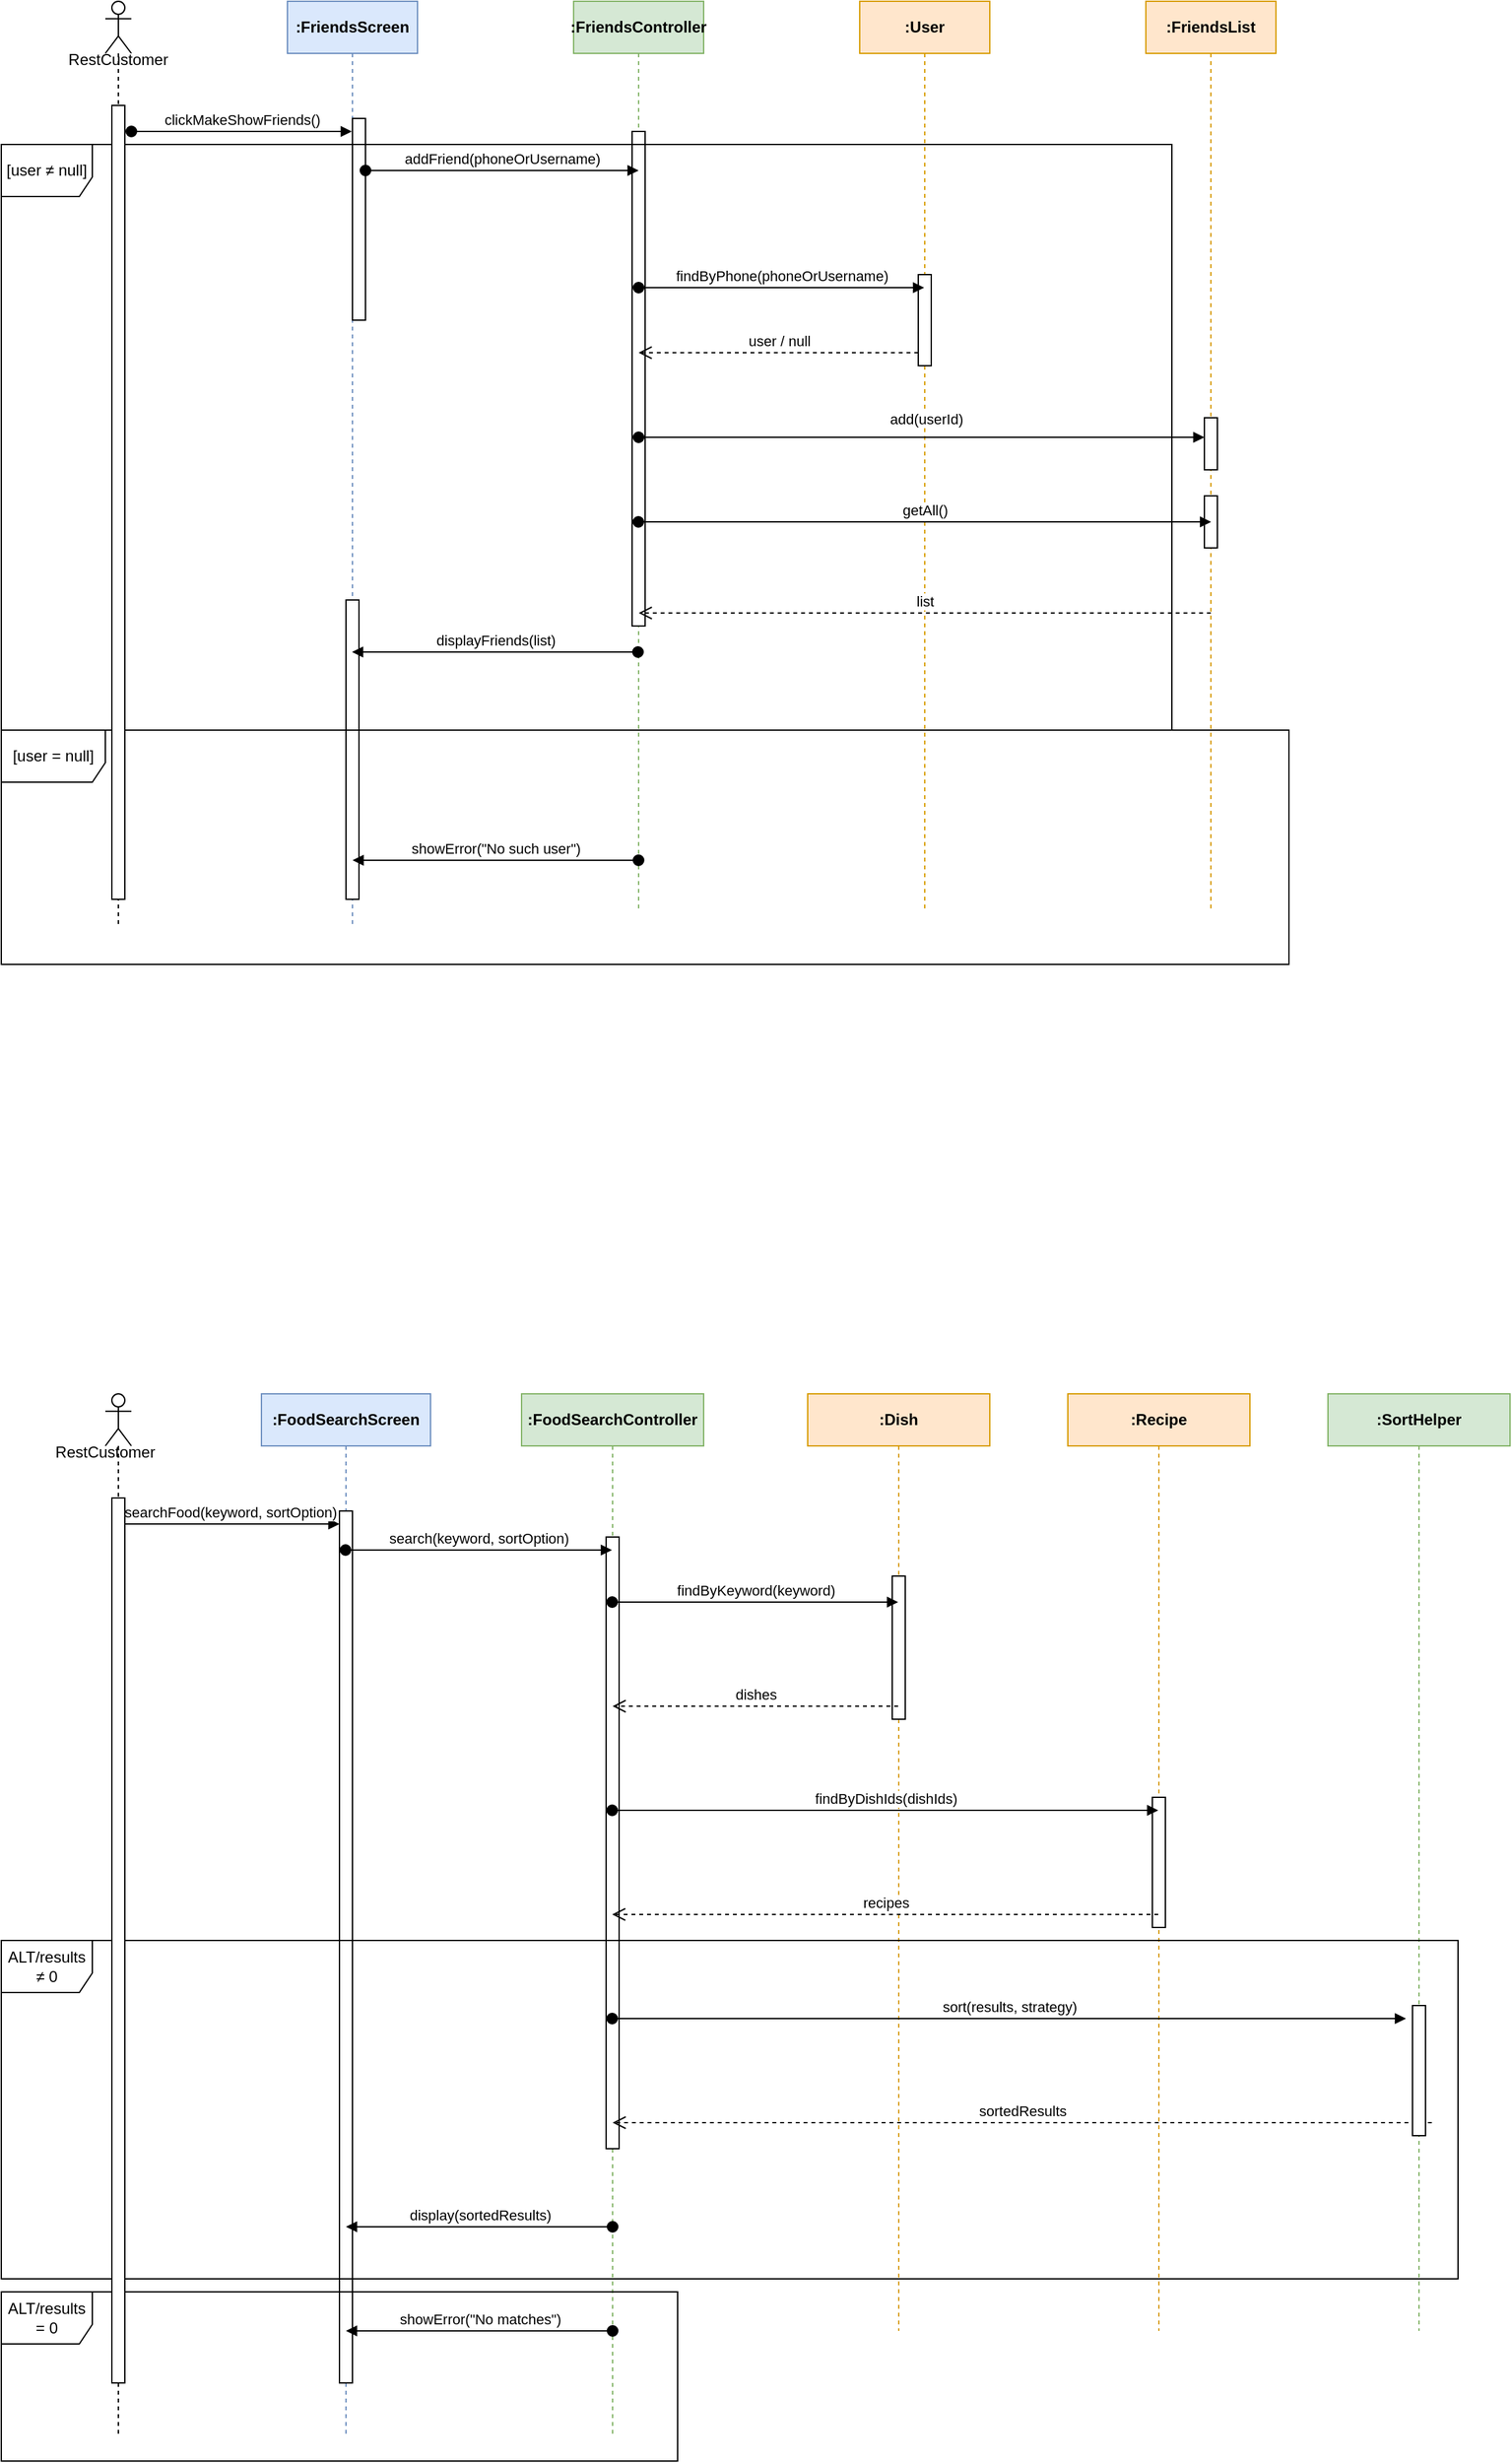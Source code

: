 <mxfile version="27.0.2">
  <diagram name="Page-1" id="2YBvvXClWsGukQMizWep">
    <mxGraphModel dx="1426" dy="849" grid="1" gridSize="10" guides="1" tooltips="1" connect="1" arrows="1" fold="1" page="1" pageScale="1" pageWidth="850" pageHeight="1100" math="0" shadow="0">
      <root>
        <mxCell id="0" />
        <mxCell id="1" parent="0" />
        <mxCell id="vn2kPDJeqpM3JR5kkhpo-1" value="&lt;strong data-end=&quot;1178&quot; data-start=&quot;1161&quot;&gt;:FriendsScreen&lt;/strong&gt;" style="shape=umlLifeline;perimeter=lifelinePerimeter;whiteSpace=wrap;html=1;container=1;dropTarget=0;collapsible=0;recursiveResize=0;outlineConnect=0;portConstraint=eastwest;newEdgeStyle={&quot;curved&quot;:0,&quot;rounded&quot;:0};fillColor=#dae8fc;strokeColor=#6c8ebf;" vertex="1" parent="1">
          <mxGeometry x="350" y="50" width="100" height="710" as="geometry" />
        </mxCell>
        <mxCell id="vn2kPDJeqpM3JR5kkhpo-2" value="" style="html=1;points=[[0,0,0,0,5],[0,1,0,0,-5],[1,0,0,0,5],[1,1,0,0,-5]];perimeter=orthogonalPerimeter;outlineConnect=0;targetShapes=umlLifeline;portConstraint=eastwest;newEdgeStyle={&quot;curved&quot;:0,&quot;rounded&quot;:0};" vertex="1" parent="vn2kPDJeqpM3JR5kkhpo-1">
          <mxGeometry x="50" y="90" width="10" height="155" as="geometry" />
        </mxCell>
        <mxCell id="vn2kPDJeqpM3JR5kkhpo-3" value="" style="html=1;points=[[0,0,0,0,5],[0,1,0,0,-5],[1,0,0,0,5],[1,1,0,0,-5]];perimeter=orthogonalPerimeter;outlineConnect=0;targetShapes=umlLifeline;portConstraint=eastwest;newEdgeStyle={&quot;curved&quot;:0,&quot;rounded&quot;:0};" vertex="1" parent="vn2kPDJeqpM3JR5kkhpo-1">
          <mxGeometry x="45" y="460" width="10" height="230" as="geometry" />
        </mxCell>
        <mxCell id="vn2kPDJeqpM3JR5kkhpo-4" value="&lt;strong data-end=&quot;1247&quot; data-start=&quot;1226&quot;&gt;:FriendsController&lt;/strong&gt;" style="shape=umlLifeline;perimeter=lifelinePerimeter;whiteSpace=wrap;html=1;container=1;dropTarget=0;collapsible=0;recursiveResize=0;outlineConnect=0;portConstraint=eastwest;newEdgeStyle={&quot;curved&quot;:0,&quot;rounded&quot;:0};fillColor=#d5e8d4;strokeColor=#82b366;" vertex="1" parent="1">
          <mxGeometry x="570" y="50" width="100" height="700" as="geometry" />
        </mxCell>
        <mxCell id="vn2kPDJeqpM3JR5kkhpo-5" value="" style="html=1;points=[[0,0,0,0,5],[0,1,0,0,-5],[1,0,0,0,5],[1,1,0,0,-5]];perimeter=orthogonalPerimeter;outlineConnect=0;targetShapes=umlLifeline;portConstraint=eastwest;newEdgeStyle={&quot;curved&quot;:0,&quot;rounded&quot;:0};" vertex="1" parent="vn2kPDJeqpM3JR5kkhpo-4">
          <mxGeometry x="45" y="100" width="10" height="380" as="geometry" />
        </mxCell>
        <mxCell id="vn2kPDJeqpM3JR5kkhpo-6" value="&lt;strong data-end=&quot;1363&quot; data-start=&quot;1348&quot;&gt;:FriendsList&lt;/strong&gt;" style="shape=umlLifeline;perimeter=lifelinePerimeter;whiteSpace=wrap;html=1;container=1;dropTarget=0;collapsible=0;recursiveResize=0;outlineConnect=0;portConstraint=eastwest;newEdgeStyle={&quot;curved&quot;:0,&quot;rounded&quot;:0};fillColor=#ffe6cc;strokeColor=#d79b00;" vertex="1" parent="1">
          <mxGeometry x="1010" y="50" width="100" height="700" as="geometry" />
        </mxCell>
        <mxCell id="vn2kPDJeqpM3JR5kkhpo-7" value="" style="html=1;points=[[0,0,0,0,5],[0,1,0,0,-5],[1,0,0,0,5],[1,1,0,0,-5]];perimeter=orthogonalPerimeter;outlineConnect=0;targetShapes=umlLifeline;portConstraint=eastwest;newEdgeStyle={&quot;curved&quot;:0,&quot;rounded&quot;:0};" vertex="1" parent="vn2kPDJeqpM3JR5kkhpo-6">
          <mxGeometry x="45" y="380" width="10" height="40" as="geometry" />
        </mxCell>
        <mxCell id="vn2kPDJeqpM3JR5kkhpo-8" value="&lt;strong data-end=&quot;1302&quot; data-start=&quot;1294&quot;&gt;:User&lt;/strong&gt;" style="shape=umlLifeline;perimeter=lifelinePerimeter;whiteSpace=wrap;html=1;container=1;dropTarget=0;collapsible=0;recursiveResize=0;outlineConnect=0;portConstraint=eastwest;newEdgeStyle={&quot;curved&quot;:0,&quot;rounded&quot;:0};fillColor=#ffe6cc;strokeColor=#d79b00;" vertex="1" parent="1">
          <mxGeometry x="790" y="50" width="100" height="700" as="geometry" />
        </mxCell>
        <mxCell id="vn2kPDJeqpM3JR5kkhpo-9" value="" style="html=1;points=[[0,0,0,0,5],[0,1,0,0,-5],[1,0,0,0,5],[1,1,0,0,-5]];perimeter=orthogonalPerimeter;outlineConnect=0;targetShapes=umlLifeline;portConstraint=eastwest;newEdgeStyle={&quot;curved&quot;:0,&quot;rounded&quot;:0};" vertex="1" parent="vn2kPDJeqpM3JR5kkhpo-8">
          <mxGeometry x="45" y="210" width="10" height="70" as="geometry" />
        </mxCell>
        <mxCell id="vn2kPDJeqpM3JR5kkhpo-10" value="clickMakeShowFriends()" style="html=1;verticalAlign=bottom;startArrow=oval;startFill=1;endArrow=block;startSize=8;curved=0;rounded=0;" edge="1" parent="1">
          <mxGeometry x="0.003" width="60" relative="1" as="geometry">
            <mxPoint x="230" y="150" as="sourcePoint" />
            <mxPoint x="399.5" y="150" as="targetPoint" />
            <mxPoint as="offset" />
          </mxGeometry>
        </mxCell>
        <mxCell id="vn2kPDJeqpM3JR5kkhpo-11" value="addFriend(phoneOrUsername)" style="html=1;verticalAlign=bottom;startArrow=oval;startFill=1;endArrow=block;startSize=8;curved=0;rounded=0;" edge="1" parent="1">
          <mxGeometry x="0.001" width="60" relative="1" as="geometry">
            <mxPoint x="410" y="180" as="sourcePoint" />
            <mxPoint x="620" y="180" as="targetPoint" />
            <mxPoint as="offset" />
          </mxGeometry>
        </mxCell>
        <mxCell id="vn2kPDJeqpM3JR5kkhpo-12" value="findByPhone(phoneOrUsername)" style="html=1;verticalAlign=bottom;startArrow=oval;startFill=1;endArrow=block;startSize=8;curved=0;rounded=0;" edge="1" parent="1">
          <mxGeometry x="0.001" width="60" relative="1" as="geometry">
            <mxPoint x="620" y="270" as="sourcePoint" />
            <mxPoint x="839.5" y="270" as="targetPoint" />
            <mxPoint as="offset" />
          </mxGeometry>
        </mxCell>
        <mxCell id="vn2kPDJeqpM3JR5kkhpo-13" value="user / null" style="html=1;verticalAlign=bottom;endArrow=open;dashed=1;endSize=8;curved=0;rounded=0;" edge="1" parent="1" source="vn2kPDJeqpM3JR5kkhpo-9">
          <mxGeometry relative="1" as="geometry">
            <mxPoint x="829.83" y="320" as="sourcePoint" />
            <mxPoint x="620" y="320" as="targetPoint" />
          </mxGeometry>
        </mxCell>
        <mxCell id="vn2kPDJeqpM3JR5kkhpo-14" value="add(userId)" style="html=1;verticalAlign=bottom;startArrow=oval;startFill=1;endArrow=block;startSize=8;curved=0;rounded=0;" edge="1" parent="1" source="vn2kPDJeqpM3JR5kkhpo-48" target="vn2kPDJeqpM3JR5kkhpo-6">
          <mxGeometry y="220" width="60" relative="1" as="geometry">
            <mxPoint x="620" y="385" as="sourcePoint" />
            <mxPoint x="1049.92" y="384.5" as="targetPoint" />
            <mxPoint x="-219" y="-10" as="offset" />
          </mxGeometry>
        </mxCell>
        <mxCell id="vn2kPDJeqpM3JR5kkhpo-15" value="getAll()" style="html=1;verticalAlign=bottom;startArrow=oval;startFill=1;endArrow=block;startSize=8;curved=0;rounded=0;" edge="1" parent="1">
          <mxGeometry width="60" relative="1" as="geometry">
            <mxPoint x="619.837" y="450.0" as="sourcePoint" />
            <mxPoint x="1060.17" y="450" as="targetPoint" />
          </mxGeometry>
        </mxCell>
        <mxCell id="vn2kPDJeqpM3JR5kkhpo-16" value="displayFriends(list)" style="html=1;verticalAlign=bottom;startArrow=oval;startFill=1;endArrow=block;startSize=8;curved=0;rounded=0;" edge="1" parent="1">
          <mxGeometry width="60" relative="1" as="geometry">
            <mxPoint x="619.5" y="550" as="sourcePoint" />
            <mxPoint x="399.667" y="550" as="targetPoint" />
            <Array as="points">
              <mxPoint x="580" y="550" />
            </Array>
          </mxGeometry>
        </mxCell>
        <mxCell id="vn2kPDJeqpM3JR5kkhpo-17" value="list" style="html=1;verticalAlign=bottom;endArrow=open;dashed=1;endSize=8;curved=0;rounded=0;" edge="1" parent="1">
          <mxGeometry x="0.0" relative="1" as="geometry">
            <mxPoint x="1059.92" y="520" as="sourcePoint" />
            <mxPoint x="620.087" y="520" as="targetPoint" />
            <mxPoint as="offset" />
          </mxGeometry>
        </mxCell>
        <mxCell id="vn2kPDJeqpM3JR5kkhpo-18" value="[user ≠ null]" style="shape=umlFrame;whiteSpace=wrap;html=1;pointerEvents=0;width=70;height=40;" vertex="1" parent="1">
          <mxGeometry x="130" y="160" width="900" height="450" as="geometry" />
        </mxCell>
        <mxCell id="vn2kPDJeqpM3JR5kkhpo-19" value="&lt;font&gt;[user = null]&lt;/font&gt;" style="shape=umlFrame;whiteSpace=wrap;html=1;pointerEvents=0;width=80;height=40;" vertex="1" parent="1">
          <mxGeometry x="130" y="610" width="990" height="180" as="geometry" />
        </mxCell>
        <mxCell id="vn2kPDJeqpM3JR5kkhpo-20" value="showError(&quot;No such user&quot;)" style="html=1;verticalAlign=bottom;startArrow=oval;startFill=1;endArrow=block;startSize=8;curved=0;rounded=0;" edge="1" parent="1">
          <mxGeometry x="0.001" width="60" relative="1" as="geometry">
            <mxPoint x="619.92" y="710" as="sourcePoint" />
            <mxPoint x="400.087" y="710" as="targetPoint" />
            <Array as="points">
              <mxPoint x="580.42" y="710" />
            </Array>
            <mxPoint as="offset" />
          </mxGeometry>
        </mxCell>
        <mxCell id="vn2kPDJeqpM3JR5kkhpo-21" value="&lt;strong data-end=&quot;1178&quot; data-start=&quot;1161&quot;&gt;:FoodSearchScreen&lt;/strong&gt;" style="shape=umlLifeline;perimeter=lifelinePerimeter;whiteSpace=wrap;html=1;container=1;dropTarget=0;collapsible=0;recursiveResize=0;outlineConnect=0;portConstraint=eastwest;newEdgeStyle={&quot;curved&quot;:0,&quot;rounded&quot;:0};fillColor=#dae8fc;strokeColor=#6c8ebf;" vertex="1" parent="1">
          <mxGeometry x="330" y="1120" width="130" height="800" as="geometry" />
        </mxCell>
        <mxCell id="vn2kPDJeqpM3JR5kkhpo-22" value="" style="html=1;points=[[0,0,0,0,5],[0,1,0,0,-5],[1,0,0,0,5],[1,1,0,0,-5]];perimeter=orthogonalPerimeter;outlineConnect=0;targetShapes=umlLifeline;portConstraint=eastwest;newEdgeStyle={&quot;curved&quot;:0,&quot;rounded&quot;:0};" vertex="1" parent="vn2kPDJeqpM3JR5kkhpo-21">
          <mxGeometry x="60" y="90" width="10" height="670" as="geometry" />
        </mxCell>
        <mxCell id="vn2kPDJeqpM3JR5kkhpo-23" value="&lt;strong data-end=&quot;1178&quot; data-start=&quot;1161&quot;&gt;:FoodSearchController&lt;/strong&gt;" style="shape=umlLifeline;perimeter=lifelinePerimeter;whiteSpace=wrap;html=1;container=1;dropTarget=0;collapsible=0;recursiveResize=0;outlineConnect=0;portConstraint=eastwest;newEdgeStyle={&quot;curved&quot;:0,&quot;rounded&quot;:0};fillColor=#d5e8d4;strokeColor=#82b366;" vertex="1" parent="1">
          <mxGeometry x="530" y="1120" width="140" height="800" as="geometry" />
        </mxCell>
        <mxCell id="vn2kPDJeqpM3JR5kkhpo-24" value="" style="html=1;points=[[0,0,0,0,5],[0,1,0,0,-5],[1,0,0,0,5],[1,1,0,0,-5]];perimeter=orthogonalPerimeter;outlineConnect=0;targetShapes=umlLifeline;portConstraint=eastwest;newEdgeStyle={&quot;curved&quot;:0,&quot;rounded&quot;:0};" vertex="1" parent="vn2kPDJeqpM3JR5kkhpo-23">
          <mxGeometry x="65" y="110" width="10" height="470" as="geometry" />
        </mxCell>
        <mxCell id="vn2kPDJeqpM3JR5kkhpo-25" value="&lt;strong data-end=&quot;1178&quot; data-start=&quot;1161&quot;&gt;:Dish&lt;/strong&gt;" style="shape=umlLifeline;perimeter=lifelinePerimeter;whiteSpace=wrap;html=1;container=1;dropTarget=0;collapsible=0;recursiveResize=0;outlineConnect=0;portConstraint=eastwest;newEdgeStyle={&quot;curved&quot;:0,&quot;rounded&quot;:0};fillColor=#ffe6cc;strokeColor=#d79b00;" vertex="1" parent="1">
          <mxGeometry x="750" y="1120" width="140" height="720" as="geometry" />
        </mxCell>
        <mxCell id="vn2kPDJeqpM3JR5kkhpo-26" value="" style="html=1;points=[[0,0,0,0,5],[0,1,0,0,-5],[1,0,0,0,5],[1,1,0,0,-5]];perimeter=orthogonalPerimeter;outlineConnect=0;targetShapes=umlLifeline;portConstraint=eastwest;newEdgeStyle={&quot;curved&quot;:0,&quot;rounded&quot;:0};" vertex="1" parent="vn2kPDJeqpM3JR5kkhpo-25">
          <mxGeometry x="65" y="140" width="10" height="110" as="geometry" />
        </mxCell>
        <mxCell id="vn2kPDJeqpM3JR5kkhpo-27" value="searchFood(keyword, sortOption)" style="html=1;verticalAlign=bottom;startArrow=oval;startFill=1;endArrow=block;startSize=8;curved=0;rounded=0;" edge="1" parent="1">
          <mxGeometry x="0.005" width="60" relative="1" as="geometry">
            <mxPoint x="220" y="1220" as="sourcePoint" />
            <mxPoint x="390" y="1220" as="targetPoint" />
            <mxPoint as="offset" />
          </mxGeometry>
        </mxCell>
        <mxCell id="vn2kPDJeqpM3JR5kkhpo-28" value="search(keyword, sortOption)" style="html=1;verticalAlign=bottom;startArrow=oval;startFill=1;endArrow=block;startSize=8;curved=0;rounded=0;" edge="1" parent="1">
          <mxGeometry width="60" relative="1" as="geometry">
            <mxPoint x="394.667" y="1240" as="sourcePoint" />
            <mxPoint x="599.5" y="1240" as="targetPoint" />
          </mxGeometry>
        </mxCell>
        <mxCell id="vn2kPDJeqpM3JR5kkhpo-29" value="findByKeyword(keyword)" style="html=1;verticalAlign=bottom;startArrow=oval;startFill=1;endArrow=block;startSize=8;curved=0;rounded=0;" edge="1" parent="1">
          <mxGeometry width="60" relative="1" as="geometry">
            <mxPoint x="599.667" y="1280" as="sourcePoint" />
            <mxPoint x="819.5" y="1280" as="targetPoint" />
          </mxGeometry>
        </mxCell>
        <mxCell id="vn2kPDJeqpM3JR5kkhpo-30" value="dishes" style="html=1;verticalAlign=bottom;endArrow=open;dashed=1;endSize=8;curved=0;rounded=0;" edge="1" parent="1">
          <mxGeometry relative="1" as="geometry">
            <mxPoint x="819.5" y="1360" as="sourcePoint" />
            <mxPoint x="600" y="1360" as="targetPoint" />
          </mxGeometry>
        </mxCell>
        <mxCell id="vn2kPDJeqpM3JR5kkhpo-31" value="&lt;strong data-end=&quot;1178&quot; data-start=&quot;1161&quot;&gt;:Recipe&lt;/strong&gt;" style="shape=umlLifeline;perimeter=lifelinePerimeter;whiteSpace=wrap;html=1;container=1;dropTarget=0;collapsible=0;recursiveResize=0;outlineConnect=0;portConstraint=eastwest;newEdgeStyle={&quot;curved&quot;:0,&quot;rounded&quot;:0};fillColor=#ffe6cc;strokeColor=#d79b00;" vertex="1" parent="1">
          <mxGeometry x="950" y="1120" width="140" height="720" as="geometry" />
        </mxCell>
        <mxCell id="vn2kPDJeqpM3JR5kkhpo-32" value="" style="html=1;points=[[0,0,0,0,5],[0,1,0,0,-5],[1,0,0,0,5],[1,1,0,0,-5]];perimeter=orthogonalPerimeter;outlineConnect=0;targetShapes=umlLifeline;portConstraint=eastwest;newEdgeStyle={&quot;curved&quot;:0,&quot;rounded&quot;:0};" vertex="1" parent="vn2kPDJeqpM3JR5kkhpo-31">
          <mxGeometry x="65" y="310" width="10" height="100" as="geometry" />
        </mxCell>
        <mxCell id="vn2kPDJeqpM3JR5kkhpo-33" value="findByDishIds(dishIds)" style="html=1;verticalAlign=bottom;startArrow=oval;startFill=1;endArrow=block;startSize=8;curved=0;rounded=0;" edge="1" parent="1">
          <mxGeometry width="60" relative="1" as="geometry">
            <mxPoint x="599.667" y="1440" as="sourcePoint" />
            <mxPoint x="1019.5" y="1440" as="targetPoint" />
          </mxGeometry>
        </mxCell>
        <mxCell id="vn2kPDJeqpM3JR5kkhpo-34" value="recipes" style="html=1;verticalAlign=bottom;endArrow=open;dashed=1;endSize=8;curved=0;rounded=0;" edge="1" parent="1">
          <mxGeometry relative="1" as="geometry">
            <mxPoint x="1019.5" y="1520" as="sourcePoint" />
            <mxPoint x="599.667" y="1520" as="targetPoint" />
          </mxGeometry>
        </mxCell>
        <mxCell id="vn2kPDJeqpM3JR5kkhpo-35" value="&lt;strong data-end=&quot;1178&quot; data-start=&quot;1161&quot;&gt;:SortHelper&lt;/strong&gt;" style="shape=umlLifeline;perimeter=lifelinePerimeter;whiteSpace=wrap;html=1;container=1;dropTarget=0;collapsible=0;recursiveResize=0;outlineConnect=0;portConstraint=eastwest;newEdgeStyle={&quot;curved&quot;:0,&quot;rounded&quot;:0};fillColor=#d5e8d4;strokeColor=#82b366;" vertex="1" parent="1">
          <mxGeometry x="1150" y="1120" width="140" height="720" as="geometry" />
        </mxCell>
        <mxCell id="vn2kPDJeqpM3JR5kkhpo-36" value="sort(results, strategy)" style="html=1;verticalAlign=bottom;startArrow=oval;startFill=1;endArrow=block;startSize=8;curved=0;rounded=0;" edge="1" parent="1">
          <mxGeometry width="60" relative="1" as="geometry">
            <mxPoint x="599.667" y="1600" as="sourcePoint" />
            <mxPoint x="1210" y="1600" as="targetPoint" />
          </mxGeometry>
        </mxCell>
        <mxCell id="vn2kPDJeqpM3JR5kkhpo-37" value="sortedResults" style="html=1;verticalAlign=bottom;endArrow=open;dashed=1;endSize=8;curved=0;rounded=0;" edge="1" parent="1" target="vn2kPDJeqpM3JR5kkhpo-23">
          <mxGeometry x="-0.0" relative="1" as="geometry">
            <mxPoint x="1229.83" y="1680" as="sourcePoint" />
            <mxPoint x="609.997" y="1680" as="targetPoint" />
            <mxPoint as="offset" />
          </mxGeometry>
        </mxCell>
        <mxCell id="vn2kPDJeqpM3JR5kkhpo-38" value="display(sortedResults)" style="html=1;verticalAlign=bottom;startArrow=oval;startFill=1;endArrow=block;startSize=8;curved=0;rounded=0;" edge="1" parent="1" target="vn2kPDJeqpM3JR5kkhpo-21">
          <mxGeometry width="60" relative="1" as="geometry">
            <mxPoint x="600" y="1760" as="sourcePoint" />
            <mxPoint x="735" y="1760" as="targetPoint" />
          </mxGeometry>
        </mxCell>
        <mxCell id="vn2kPDJeqpM3JR5kkhpo-39" value="showError(&quot;No matches&quot;)" style="html=1;verticalAlign=bottom;startArrow=oval;startFill=1;endArrow=block;startSize=8;curved=0;rounded=0;" edge="1" parent="1" target="vn2kPDJeqpM3JR5kkhpo-21">
          <mxGeometry width="60" relative="1" as="geometry">
            <mxPoint x="600" y="1840" as="sourcePoint" />
            <mxPoint x="390" y="1839.17" as="targetPoint" />
          </mxGeometry>
        </mxCell>
        <mxCell id="vn2kPDJeqpM3JR5kkhpo-40" value="ALT/results ≠ 0" style="shape=umlFrame;whiteSpace=wrap;html=1;pointerEvents=0;width=70;height=40;" vertex="1" parent="1">
          <mxGeometry x="130" y="1540" width="1120" height="260" as="geometry" />
        </mxCell>
        <mxCell id="vn2kPDJeqpM3JR5kkhpo-41" value="ALT/results = 0" style="shape=umlFrame;whiteSpace=wrap;html=1;pointerEvents=0;width=70;height=40;" vertex="1" parent="1">
          <mxGeometry x="130" y="1810" width="520" height="130" as="geometry" />
        </mxCell>
        <mxCell id="vn2kPDJeqpM3JR5kkhpo-42" value="" style="shape=umlLifeline;perimeter=lifelinePerimeter;whiteSpace=wrap;html=1;container=1;dropTarget=0;collapsible=0;recursiveResize=0;outlineConnect=0;portConstraint=eastwest;newEdgeStyle={&quot;curved&quot;:0,&quot;rounded&quot;:0};participant=umlActor;" vertex="1" parent="1">
          <mxGeometry x="210" y="50" width="20" height="710" as="geometry" />
        </mxCell>
        <mxCell id="vn2kPDJeqpM3JR5kkhpo-43" value="" style="html=1;points=[[0,0,0,0,5],[0,1,0,0,-5],[1,0,0,0,5],[1,1,0,0,-5]];perimeter=orthogonalPerimeter;outlineConnect=0;targetShapes=umlLifeline;portConstraint=eastwest;newEdgeStyle={&quot;curved&quot;:0,&quot;rounded&quot;:0};" vertex="1" parent="vn2kPDJeqpM3JR5kkhpo-42">
          <mxGeometry x="5" y="80" width="10" height="610" as="geometry" />
        </mxCell>
        <mxCell id="vn2kPDJeqpM3JR5kkhpo-44" value="&lt;span style=&quot;text-wrap-mode: nowrap;&quot;&gt;RestCustomer&lt;/span&gt;" style="text;html=1;align=center;verticalAlign=middle;whiteSpace=wrap;rounded=0;" vertex="1" parent="1">
          <mxGeometry x="190" y="80" width="60" height="30" as="geometry" />
        </mxCell>
        <mxCell id="vn2kPDJeqpM3JR5kkhpo-45" value="" style="shape=umlLifeline;perimeter=lifelinePerimeter;whiteSpace=wrap;html=1;container=1;dropTarget=0;collapsible=0;recursiveResize=0;outlineConnect=0;portConstraint=eastwest;newEdgeStyle={&quot;curved&quot;:0,&quot;rounded&quot;:0};participant=umlActor;" vertex="1" parent="1">
          <mxGeometry x="210" y="1120" width="20" height="800" as="geometry" />
        </mxCell>
        <mxCell id="vn2kPDJeqpM3JR5kkhpo-46" value="" style="html=1;points=[[0,0,0,0,5],[0,1,0,0,-5],[1,0,0,0,5],[1,1,0,0,-5]];perimeter=orthogonalPerimeter;outlineConnect=0;targetShapes=umlLifeline;portConstraint=eastwest;newEdgeStyle={&quot;curved&quot;:0,&quot;rounded&quot;:0};" vertex="1" parent="vn2kPDJeqpM3JR5kkhpo-45">
          <mxGeometry x="5" y="80" width="10" height="680" as="geometry" />
        </mxCell>
        <mxCell id="vn2kPDJeqpM3JR5kkhpo-47" value="" style="html=1;verticalAlign=bottom;startArrow=oval;startFill=1;endArrow=block;startSize=8;curved=0;rounded=0;" edge="1" parent="1" target="vn2kPDJeqpM3JR5kkhpo-48">
          <mxGeometry width="60" relative="1" as="geometry">
            <mxPoint x="620" y="385" as="sourcePoint" />
            <mxPoint x="1060" y="385" as="targetPoint" />
          </mxGeometry>
        </mxCell>
        <mxCell id="vn2kPDJeqpM3JR5kkhpo-48" value="" style="html=1;points=[[0,0,0,0,5],[0,1,0,0,-5],[1,0,0,0,5],[1,1,0,0,-5]];perimeter=orthogonalPerimeter;outlineConnect=0;targetShapes=umlLifeline;portConstraint=eastwest;newEdgeStyle={&quot;curved&quot;:0,&quot;rounded&quot;:0};" vertex="1" parent="1">
          <mxGeometry x="1055" y="370" width="10" height="40" as="geometry" />
        </mxCell>
        <mxCell id="vn2kPDJeqpM3JR5kkhpo-49" value="&lt;span style=&quot;text-wrap-mode: nowrap;&quot;&gt;RestCustomer&lt;/span&gt;" style="text;html=1;align=center;verticalAlign=middle;whiteSpace=wrap;rounded=0;" vertex="1" parent="1">
          <mxGeometry x="180" y="1150" width="60" height="30" as="geometry" />
        </mxCell>
        <mxCell id="vn2kPDJeqpM3JR5kkhpo-50" value="" style="html=1;points=[[0,0,0,0,5],[0,1,0,0,-5],[1,0,0,0,5],[1,1,0,0,-5]];perimeter=orthogonalPerimeter;outlineConnect=0;targetShapes=umlLifeline;portConstraint=eastwest;newEdgeStyle={&quot;curved&quot;:0,&quot;rounded&quot;:0};" vertex="1" parent="1">
          <mxGeometry x="1215" y="1590" width="10" height="100" as="geometry" />
        </mxCell>
      </root>
    </mxGraphModel>
  </diagram>
</mxfile>
